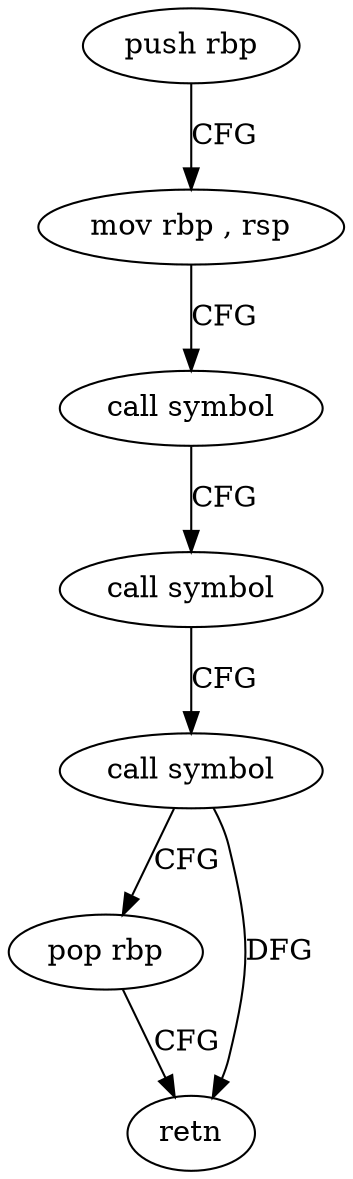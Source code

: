 digraph "func" {
"4230144" [label = "push rbp" ]
"4230145" [label = "mov rbp , rsp" ]
"4230148" [label = "call symbol" ]
"4230153" [label = "call symbol" ]
"4230158" [label = "call symbol" ]
"4230163" [label = "pop rbp" ]
"4230164" [label = "retn" ]
"4230144" -> "4230145" [ label = "CFG" ]
"4230145" -> "4230148" [ label = "CFG" ]
"4230148" -> "4230153" [ label = "CFG" ]
"4230153" -> "4230158" [ label = "CFG" ]
"4230158" -> "4230163" [ label = "CFG" ]
"4230158" -> "4230164" [ label = "DFG" ]
"4230163" -> "4230164" [ label = "CFG" ]
}
